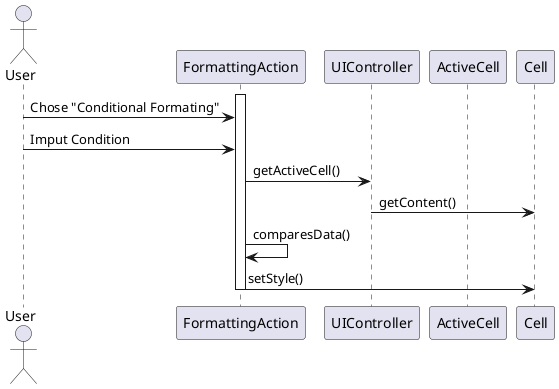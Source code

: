 @startuml doc-files/macros_04_01.1.png

actor User

    participant "FormattingAction" as fact
    participant "UIController" as UICTR
    participant "ActiveCell" as ac
    participant "Cell" as c
    activate fact
        User -> fact : Chose "Conditional Formating"
		User -> fact : Imput Condition
        fact -> UICTR : getActiveCell()
        UICTR -> c : getContent()
        fact -> fact : comparesData()
        fact -> c : setStyle()
    deactivate fact

@enduml